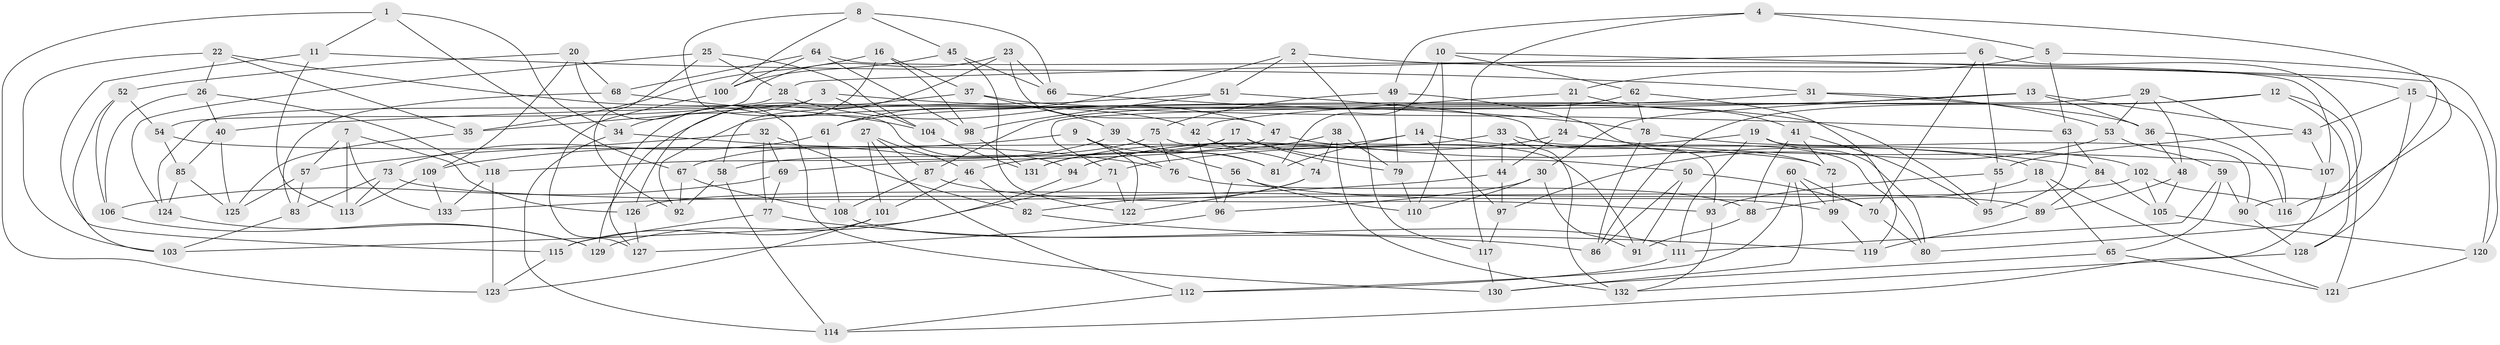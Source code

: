 // Generated by graph-tools (version 1.1) at 2025/11/02/27/25 16:11:45]
// undirected, 133 vertices, 266 edges
graph export_dot {
graph [start="1"]
  node [color=gray90,style=filled];
  1;
  2;
  3;
  4;
  5;
  6;
  7;
  8;
  9;
  10;
  11;
  12;
  13;
  14;
  15;
  16;
  17;
  18;
  19;
  20;
  21;
  22;
  23;
  24;
  25;
  26;
  27;
  28;
  29;
  30;
  31;
  32;
  33;
  34;
  35;
  36;
  37;
  38;
  39;
  40;
  41;
  42;
  43;
  44;
  45;
  46;
  47;
  48;
  49;
  50;
  51;
  52;
  53;
  54;
  55;
  56;
  57;
  58;
  59;
  60;
  61;
  62;
  63;
  64;
  65;
  66;
  67;
  68;
  69;
  70;
  71;
  72;
  73;
  74;
  75;
  76;
  77;
  78;
  79;
  80;
  81;
  82;
  83;
  84;
  85;
  86;
  87;
  88;
  89;
  90;
  91;
  92;
  93;
  94;
  95;
  96;
  97;
  98;
  99;
  100;
  101;
  102;
  103;
  104;
  105;
  106;
  107;
  108;
  109;
  110;
  111;
  112;
  113;
  114;
  115;
  116;
  117;
  118;
  119;
  120;
  121;
  122;
  123;
  124;
  125;
  126;
  127;
  128;
  129;
  130;
  131;
  132;
  133;
  1 -- 67;
  1 -- 123;
  1 -- 11;
  1 -- 34;
  2 -- 51;
  2 -- 117;
  2 -- 15;
  2 -- 61;
  3 -- 104;
  3 -- 63;
  3 -- 34;
  3 -- 35;
  4 -- 117;
  4 -- 116;
  4 -- 49;
  4 -- 5;
  5 -- 63;
  5 -- 21;
  5 -- 120;
  6 -- 90;
  6 -- 55;
  6 -- 70;
  6 -- 28;
  7 -- 126;
  7 -- 113;
  7 -- 57;
  7 -- 133;
  8 -- 45;
  8 -- 94;
  8 -- 100;
  8 -- 66;
  9 -- 122;
  9 -- 109;
  9 -- 81;
  9 -- 76;
  10 -- 62;
  10 -- 110;
  10 -- 80;
  10 -- 81;
  11 -- 113;
  11 -- 115;
  11 -- 31;
  12 -- 128;
  12 -- 61;
  12 -- 86;
  12 -- 121;
  13 -- 40;
  13 -- 43;
  13 -- 36;
  13 -- 30;
  14 -- 131;
  14 -- 81;
  14 -- 18;
  14 -- 97;
  15 -- 120;
  15 -- 43;
  15 -- 128;
  16 -- 35;
  16 -- 98;
  16 -- 127;
  16 -- 37;
  17 -- 50;
  17 -- 131;
  17 -- 79;
  17 -- 58;
  18 -- 88;
  18 -- 65;
  18 -- 121;
  19 -- 71;
  19 -- 111;
  19 -- 90;
  19 -- 80;
  20 -- 109;
  20 -- 52;
  20 -- 68;
  20 -- 130;
  21 -- 41;
  21 -- 42;
  21 -- 24;
  22 -- 42;
  22 -- 26;
  22 -- 35;
  22 -- 103;
  23 -- 66;
  23 -- 54;
  23 -- 47;
  23 -- 126;
  24 -- 44;
  24 -- 107;
  24 -- 94;
  25 -- 124;
  25 -- 28;
  25 -- 92;
  25 -- 104;
  26 -- 118;
  26 -- 40;
  26 -- 106;
  27 -- 112;
  27 -- 101;
  27 -- 87;
  27 -- 46;
  28 -- 47;
  28 -- 124;
  29 -- 71;
  29 -- 53;
  29 -- 48;
  29 -- 116;
  30 -- 91;
  30 -- 96;
  30 -- 110;
  31 -- 92;
  31 -- 36;
  31 -- 53;
  32 -- 69;
  32 -- 57;
  32 -- 77;
  32 -- 82;
  33 -- 44;
  33 -- 132;
  33 -- 80;
  33 -- 94;
  34 -- 114;
  34 -- 76;
  35 -- 125;
  36 -- 116;
  36 -- 48;
  37 -- 129;
  37 -- 39;
  37 -- 95;
  38 -- 132;
  38 -- 46;
  38 -- 74;
  38 -- 79;
  39 -- 67;
  39 -- 81;
  39 -- 56;
  40 -- 125;
  40 -- 85;
  41 -- 88;
  41 -- 72;
  41 -- 95;
  42 -- 96;
  42 -- 74;
  43 -- 107;
  43 -- 55;
  44 -- 133;
  44 -- 97;
  45 -- 100;
  45 -- 66;
  45 -- 122;
  46 -- 82;
  46 -- 101;
  47 -- 84;
  47 -- 69;
  48 -- 105;
  48 -- 89;
  49 -- 79;
  49 -- 75;
  49 -- 72;
  50 -- 86;
  50 -- 91;
  50 -- 70;
  51 -- 93;
  51 -- 58;
  51 -- 98;
  52 -- 103;
  52 -- 106;
  52 -- 54;
  53 -- 97;
  53 -- 59;
  54 -- 72;
  54 -- 85;
  55 -- 93;
  55 -- 95;
  56 -- 110;
  56 -- 99;
  56 -- 96;
  57 -- 125;
  57 -- 83;
  58 -- 114;
  58 -- 92;
  59 -- 90;
  59 -- 111;
  59 -- 65;
  60 -- 112;
  60 -- 130;
  60 -- 70;
  60 -- 99;
  61 -- 73;
  61 -- 108;
  62 -- 87;
  62 -- 78;
  62 -- 119;
  63 -- 95;
  63 -- 84;
  64 -- 98;
  64 -- 100;
  64 -- 107;
  64 -- 68;
  65 -- 121;
  65 -- 130;
  66 -- 78;
  67 -- 92;
  67 -- 108;
  68 -- 104;
  68 -- 83;
  69 -- 77;
  69 -- 106;
  70 -- 80;
  71 -- 103;
  71 -- 122;
  72 -- 99;
  73 -- 89;
  73 -- 113;
  73 -- 83;
  74 -- 122;
  74 -- 82;
  75 -- 76;
  75 -- 91;
  75 -- 118;
  76 -- 88;
  77 -- 86;
  77 -- 115;
  78 -- 86;
  78 -- 102;
  79 -- 110;
  82 -- 119;
  83 -- 103;
  84 -- 89;
  84 -- 105;
  85 -- 125;
  85 -- 124;
  87 -- 108;
  87 -- 93;
  88 -- 91;
  89 -- 119;
  90 -- 128;
  93 -- 132;
  94 -- 129;
  96 -- 127;
  97 -- 117;
  98 -- 131;
  99 -- 119;
  100 -- 127;
  101 -- 123;
  101 -- 115;
  102 -- 116;
  102 -- 105;
  102 -- 126;
  104 -- 131;
  105 -- 120;
  106 -- 129;
  107 -- 114;
  108 -- 111;
  109 -- 113;
  109 -- 133;
  111 -- 112;
  112 -- 114;
  115 -- 123;
  117 -- 130;
  118 -- 123;
  118 -- 133;
  120 -- 121;
  124 -- 129;
  126 -- 127;
  128 -- 132;
}
